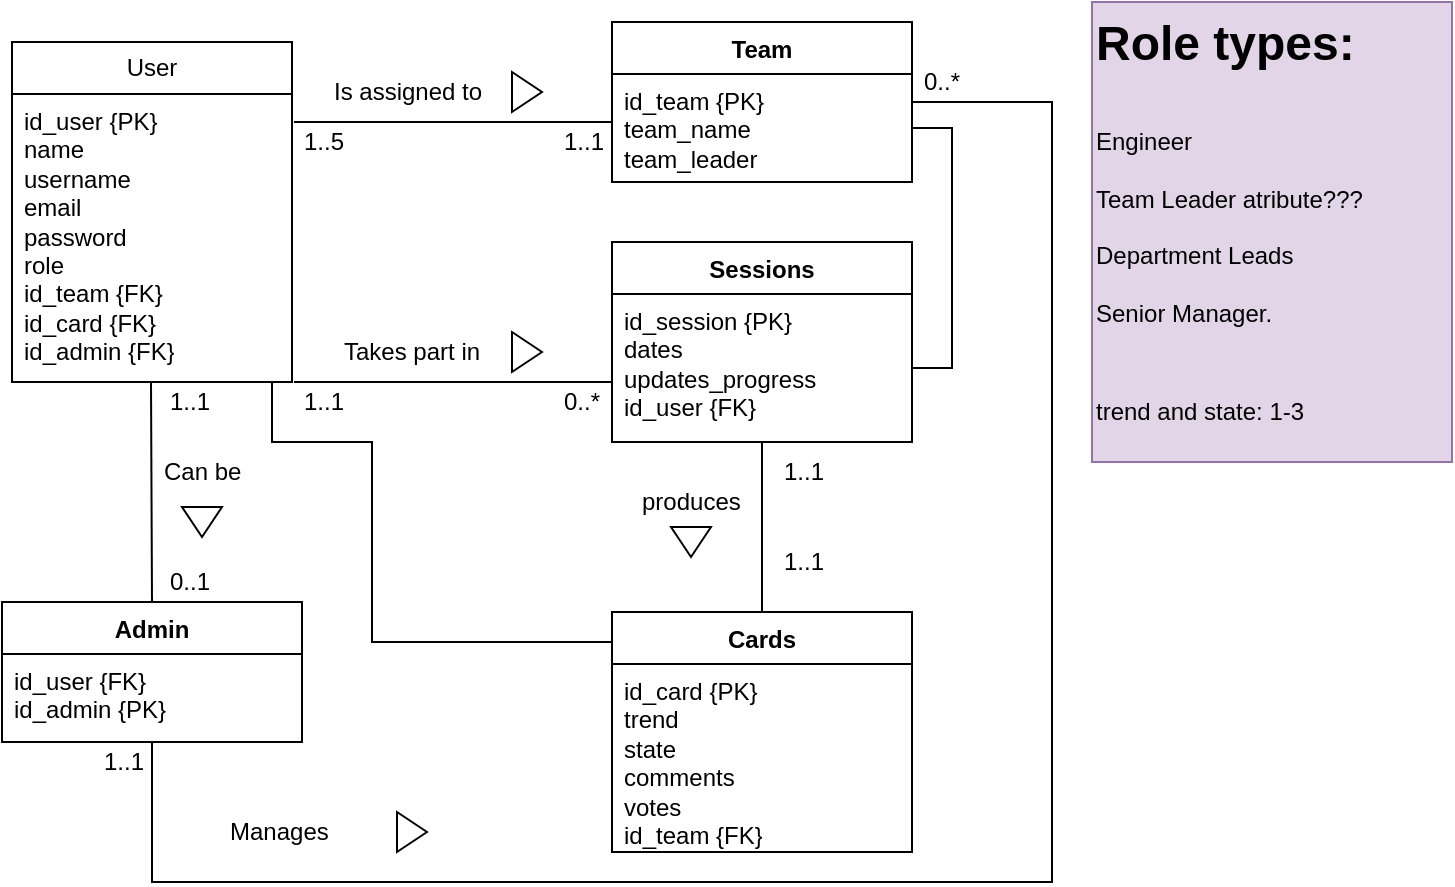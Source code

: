 <mxfile version="26.0.10">
  <diagram name="Page-1" id="9eBU3R_AnWCkEIKJGbm8">
    <mxGraphModel dx="983" dy="544" grid="1" gridSize="10" guides="1" tooltips="1" connect="1" arrows="1" fold="1" page="1" pageScale="1" pageWidth="827" pageHeight="1169" math="0" shadow="0">
      <root>
        <mxCell id="0" />
        <mxCell id="1" parent="0" />
        <mxCell id="3t3Ay2Q8ecQ7W4Vr8PqS-1" value="User" style="swimlane;fontStyle=0;childLayout=stackLayout;horizontal=1;startSize=26;fillColor=none;horizontalStack=0;resizeParent=1;resizeParentMax=0;resizeLast=0;collapsible=1;marginBottom=0;whiteSpace=wrap;html=1;" parent="1" vertex="1">
          <mxGeometry x="80" y="40" width="140" height="170" as="geometry" />
        </mxCell>
        <mxCell id="3t3Ay2Q8ecQ7W4Vr8PqS-2" value="id_user {PK}&lt;div&gt;name&lt;/div&gt;&lt;div&gt;username&lt;/div&gt;&lt;div&gt;email&lt;/div&gt;&lt;div&gt;password&lt;/div&gt;&lt;div&gt;role&lt;/div&gt;&lt;div&gt;id_team {FK}&lt;/div&gt;&lt;div&gt;id_card {FK}&lt;/div&gt;&lt;div&gt;id_admin {FK}&lt;/div&gt;" style="text;strokeColor=none;fillColor=none;align=left;verticalAlign=top;spacingLeft=4;spacingRight=4;overflow=hidden;rotatable=0;points=[[0,0.5],[1,0.5]];portConstraint=eastwest;whiteSpace=wrap;html=1;" parent="3t3Ay2Q8ecQ7W4Vr8PqS-1" vertex="1">
          <mxGeometry y="26" width="140" height="144" as="geometry" />
        </mxCell>
        <mxCell id="3t3Ay2Q8ecQ7W4Vr8PqS-5" value="Admin" style="swimlane;fontStyle=1;align=center;verticalAlign=top;childLayout=stackLayout;horizontal=1;startSize=26;horizontalStack=0;resizeParent=1;resizeParentMax=0;resizeLast=0;collapsible=1;marginBottom=0;whiteSpace=wrap;html=1;" parent="1" vertex="1">
          <mxGeometry x="75" y="320" width="150" height="70" as="geometry" />
        </mxCell>
        <mxCell id="3t3Ay2Q8ecQ7W4Vr8PqS-6" value="id_user {FK}&lt;br&gt;id_admin {PK}" style="text;strokeColor=none;fillColor=none;align=left;verticalAlign=top;spacingLeft=4;spacingRight=4;overflow=hidden;rotatable=0;points=[[0,0.5],[1,0.5]];portConstraint=eastwest;whiteSpace=wrap;html=1;" parent="3t3Ay2Q8ecQ7W4Vr8PqS-5" vertex="1">
          <mxGeometry y="26" width="150" height="44" as="geometry" />
        </mxCell>
        <mxCell id="3t3Ay2Q8ecQ7W4Vr8PqS-22" value="Sessions" style="swimlane;fontStyle=1;align=center;verticalAlign=top;childLayout=stackLayout;horizontal=1;startSize=26;horizontalStack=0;resizeParent=1;resizeParentMax=0;resizeLast=0;collapsible=1;marginBottom=0;whiteSpace=wrap;html=1;" parent="1" vertex="1">
          <mxGeometry x="380" y="140" width="150" height="100" as="geometry" />
        </mxCell>
        <mxCell id="3t3Ay2Q8ecQ7W4Vr8PqS-23" value="id_session {PK}&lt;div&gt;dates&lt;/div&gt;&lt;div&gt;updates_progress&lt;/div&gt;&lt;div&gt;id_user {FK}&lt;/div&gt;" style="text;strokeColor=none;fillColor=none;align=left;verticalAlign=top;spacingLeft=4;spacingRight=4;overflow=hidden;rotatable=0;points=[[0,0.5],[1,0.5]];portConstraint=eastwest;whiteSpace=wrap;html=1;" parent="3t3Ay2Q8ecQ7W4Vr8PqS-22" vertex="1">
          <mxGeometry y="26" width="150" height="74" as="geometry" />
        </mxCell>
        <mxCell id="3t3Ay2Q8ecQ7W4Vr8PqS-24" value="Cards" style="swimlane;fontStyle=1;align=center;verticalAlign=top;childLayout=stackLayout;horizontal=1;startSize=26;horizontalStack=0;resizeParent=1;resizeParentMax=0;resizeLast=0;collapsible=1;marginBottom=0;whiteSpace=wrap;html=1;" parent="1" vertex="1">
          <mxGeometry x="380" y="325" width="150" height="120" as="geometry" />
        </mxCell>
        <mxCell id="3t3Ay2Q8ecQ7W4Vr8PqS-25" value="id_card {PK}&lt;div&gt;trend&lt;/div&gt;&lt;div&gt;state&lt;/div&gt;&lt;div&gt;comments&lt;/div&gt;&lt;div&gt;votes&lt;br&gt;&lt;div&gt;id_team {FK}&lt;/div&gt;&lt;/div&gt;" style="text;strokeColor=none;fillColor=none;align=left;verticalAlign=top;spacingLeft=4;spacingRight=4;overflow=hidden;rotatable=0;points=[[0,0.5],[1,0.5]];portConstraint=eastwest;whiteSpace=wrap;html=1;" parent="3t3Ay2Q8ecQ7W4Vr8PqS-24" vertex="1">
          <mxGeometry y="26" width="150" height="94" as="geometry" />
        </mxCell>
        <mxCell id="7pI5_KOabMek56JXO_N4-3" style="edgeStyle=orthogonalEdgeStyle;rounded=0;orthogonalLoop=1;jettySize=auto;html=1;endArrow=none;startFill=0;" edge="1" parent="1" source="3t3Ay2Q8ecQ7W4Vr8PqS-26" target="3t3Ay2Q8ecQ7W4Vr8PqS-6">
          <mxGeometry relative="1" as="geometry">
            <Array as="points">
              <mxPoint x="600" y="70" />
              <mxPoint x="600" y="460" />
            </Array>
          </mxGeometry>
        </mxCell>
        <mxCell id="3t3Ay2Q8ecQ7W4Vr8PqS-26" value="Team" style="swimlane;fontStyle=1;align=center;verticalAlign=top;childLayout=stackLayout;horizontal=1;startSize=26;horizontalStack=0;resizeParent=1;resizeParentMax=0;resizeLast=0;collapsible=1;marginBottom=0;whiteSpace=wrap;html=1;" parent="1" vertex="1">
          <mxGeometry x="380" y="30" width="150" height="80" as="geometry" />
        </mxCell>
        <mxCell id="3t3Ay2Q8ecQ7W4Vr8PqS-27" value="id_team {PK}&lt;div&gt;team_name&lt;/div&gt;&lt;div&gt;team_leader&lt;/div&gt;" style="text;strokeColor=none;fillColor=none;align=left;verticalAlign=top;spacingLeft=4;spacingRight=4;overflow=hidden;rotatable=0;points=[[0,0.5],[1,0.5]];portConstraint=eastwest;whiteSpace=wrap;html=1;" parent="3t3Ay2Q8ecQ7W4Vr8PqS-26" vertex="1">
          <mxGeometry y="26" width="150" height="54" as="geometry" />
        </mxCell>
        <mxCell id="3t3Ay2Q8ecQ7W4Vr8PqS-29" value="" style="endArrow=none;html=1;rounded=0;exitX=0.5;exitY=0;exitDx=0;exitDy=0;" parent="1" source="3t3Ay2Q8ecQ7W4Vr8PqS-5" edge="1">
          <mxGeometry width="50" height="50" relative="1" as="geometry">
            <mxPoint x="149.5" y="300" as="sourcePoint" />
            <mxPoint x="149.5" y="210" as="targetPoint" />
          </mxGeometry>
        </mxCell>
        <mxCell id="3t3Ay2Q8ecQ7W4Vr8PqS-30" value="" style="triangle;whiteSpace=wrap;html=1;rotation=90;fillColor=light-dark(#FFFFFF,#FFFFFF);" parent="1" vertex="1">
          <mxGeometry x="167.5" y="270" width="15" height="20" as="geometry" />
        </mxCell>
        <mxCell id="3t3Ay2Q8ecQ7W4Vr8PqS-31" value="Can be" style="text;strokeColor=none;fillColor=none;align=left;verticalAlign=middle;spacingLeft=4;spacingRight=4;overflow=hidden;points=[[0,0.5],[1,0.5]];portConstraint=eastwest;rotatable=0;whiteSpace=wrap;html=1;" parent="1" vertex="1">
          <mxGeometry x="150" y="240" width="50" height="30" as="geometry" />
        </mxCell>
        <mxCell id="3t3Ay2Q8ecQ7W4Vr8PqS-32" value="1..1" style="text;strokeColor=none;fillColor=none;align=left;verticalAlign=middle;spacingLeft=4;spacingRight=4;overflow=hidden;points=[[0,0.5],[1,0.5]];portConstraint=eastwest;rotatable=0;whiteSpace=wrap;html=1;" parent="1" vertex="1">
          <mxGeometry x="152.5" y="210" width="30" height="20" as="geometry" />
        </mxCell>
        <mxCell id="3t3Ay2Q8ecQ7W4Vr8PqS-33" value="0..1" style="text;strokeColor=none;fillColor=none;align=left;verticalAlign=middle;spacingLeft=4;spacingRight=4;overflow=hidden;points=[[0,0.5],[1,0.5]];portConstraint=eastwest;rotatable=0;whiteSpace=wrap;html=1;" parent="1" vertex="1">
          <mxGeometry x="152.5" y="300" width="30" height="20" as="geometry" />
        </mxCell>
        <mxCell id="3t3Ay2Q8ecQ7W4Vr8PqS-34" value="" style="endArrow=none;html=1;rounded=0;exitX=1.007;exitY=0.097;exitDx=0;exitDy=0;exitPerimeter=0;" parent="1" source="3t3Ay2Q8ecQ7W4Vr8PqS-2" edge="1">
          <mxGeometry width="50" height="50" relative="1" as="geometry">
            <mxPoint x="240" y="80" as="sourcePoint" />
            <mxPoint x="380" y="80" as="targetPoint" />
          </mxGeometry>
        </mxCell>
        <mxCell id="3t3Ay2Q8ecQ7W4Vr8PqS-35" value="1..1" style="text;strokeColor=none;fillColor=none;align=left;verticalAlign=middle;spacingLeft=4;spacingRight=4;overflow=hidden;points=[[0,0.5],[1,0.5]];portConstraint=eastwest;rotatable=0;whiteSpace=wrap;html=1;" parent="1" vertex="1">
          <mxGeometry x="350" y="80" width="30" height="20" as="geometry" />
        </mxCell>
        <mxCell id="3t3Ay2Q8ecQ7W4Vr8PqS-36" value="1..5" style="text;strokeColor=none;fillColor=none;align=left;verticalAlign=middle;spacingLeft=4;spacingRight=4;overflow=hidden;points=[[0,0.5],[1,0.5]];portConstraint=eastwest;rotatable=0;whiteSpace=wrap;html=1;" parent="1" vertex="1">
          <mxGeometry x="220" y="80" width="30" height="20" as="geometry" />
        </mxCell>
        <mxCell id="3t3Ay2Q8ecQ7W4Vr8PqS-37" value="Is assigned to" style="text;strokeColor=none;fillColor=none;align=left;verticalAlign=middle;spacingLeft=4;spacingRight=4;overflow=hidden;points=[[0,0.5],[1,0.5]];portConstraint=eastwest;rotatable=0;whiteSpace=wrap;html=1;" parent="1" vertex="1">
          <mxGeometry x="235" y="50" width="100" height="30" as="geometry" />
        </mxCell>
        <mxCell id="3t3Ay2Q8ecQ7W4Vr8PqS-38" value="" style="triangle;whiteSpace=wrap;html=1;rotation=0;fillColor=light-dark(#FFFFFF,#FFFFFF);" parent="1" vertex="1">
          <mxGeometry x="330" y="55" width="15" height="20" as="geometry" />
        </mxCell>
        <mxCell id="3t3Ay2Q8ecQ7W4Vr8PqS-40" value="" style="endArrow=none;html=1;rounded=0;exitX=1.007;exitY=0.097;exitDx=0;exitDy=0;exitPerimeter=0;" parent="1" edge="1">
          <mxGeometry width="50" height="50" relative="1" as="geometry">
            <mxPoint x="221" y="210" as="sourcePoint" />
            <mxPoint x="380" y="210" as="targetPoint" />
          </mxGeometry>
        </mxCell>
        <mxCell id="3t3Ay2Q8ecQ7W4Vr8PqS-41" value="0..*" style="text;strokeColor=none;fillColor=none;align=left;verticalAlign=middle;spacingLeft=4;spacingRight=4;overflow=hidden;points=[[0,0.5],[1,0.5]];portConstraint=eastwest;rotatable=0;whiteSpace=wrap;html=1;" parent="1" vertex="1">
          <mxGeometry x="350" y="210" width="30" height="20" as="geometry" />
        </mxCell>
        <mxCell id="3t3Ay2Q8ecQ7W4Vr8PqS-42" value="1..1" style="text;strokeColor=none;fillColor=none;align=left;verticalAlign=middle;spacingLeft=4;spacingRight=4;overflow=hidden;points=[[0,0.5],[1,0.5]];portConstraint=eastwest;rotatable=0;whiteSpace=wrap;html=1;" parent="1" vertex="1">
          <mxGeometry x="220" y="210" width="30" height="20" as="geometry" />
        </mxCell>
        <mxCell id="3t3Ay2Q8ecQ7W4Vr8PqS-43" value="Takes part in" style="text;strokeColor=none;fillColor=none;align=left;verticalAlign=middle;spacingLeft=4;spacingRight=4;overflow=hidden;points=[[0,0.5],[1,0.5]];portConstraint=eastwest;rotatable=0;whiteSpace=wrap;html=1;" parent="1" vertex="1">
          <mxGeometry x="240" y="180" width="90" height="30" as="geometry" />
        </mxCell>
        <mxCell id="3t3Ay2Q8ecQ7W4Vr8PqS-44" value="" style="triangle;whiteSpace=wrap;html=1;rotation=0;fillColor=light-dark(#FFFFFF,#FFFFFF);" parent="1" vertex="1">
          <mxGeometry x="330" y="185" width="15" height="20" as="geometry" />
        </mxCell>
        <mxCell id="3t3Ay2Q8ecQ7W4Vr8PqS-45" value="" style="endArrow=none;html=1;rounded=0;exitX=0.5;exitY=0;exitDx=0;exitDy=0;entryX=0.5;entryY=1;entryDx=0;entryDy=0;entryPerimeter=0;" parent="1" source="3t3Ay2Q8ecQ7W4Vr8PqS-24" target="3t3Ay2Q8ecQ7W4Vr8PqS-23" edge="1">
          <mxGeometry width="50" height="50" relative="1" as="geometry">
            <mxPoint x="410" y="290" as="sourcePoint" />
            <mxPoint x="460" y="240" as="targetPoint" />
          </mxGeometry>
        </mxCell>
        <mxCell id="3t3Ay2Q8ecQ7W4Vr8PqS-46" value="" style="triangle;whiteSpace=wrap;html=1;rotation=90;fillColor=light-dark(#FFFFFF,#FFFFFF);" parent="1" vertex="1">
          <mxGeometry x="412" y="280" width="15" height="20" as="geometry" />
        </mxCell>
        <mxCell id="3t3Ay2Q8ecQ7W4Vr8PqS-47" value="produces" style="text;strokeColor=none;fillColor=none;align=left;verticalAlign=middle;spacingLeft=4;spacingRight=4;overflow=hidden;points=[[0,0.5],[1,0.5]];portConstraint=eastwest;rotatable=0;whiteSpace=wrap;html=1;" parent="1" vertex="1">
          <mxGeometry x="389" y="255" width="61" height="30" as="geometry" />
        </mxCell>
        <mxCell id="3t3Ay2Q8ecQ7W4Vr8PqS-48" value="1..1" style="text;strokeColor=none;fillColor=none;align=left;verticalAlign=middle;spacingLeft=4;spacingRight=4;overflow=hidden;points=[[0,0.5],[1,0.5]];portConstraint=eastwest;rotatable=0;whiteSpace=wrap;html=1;" parent="1" vertex="1">
          <mxGeometry x="460" y="245" width="30" height="20" as="geometry" />
        </mxCell>
        <mxCell id="3t3Ay2Q8ecQ7W4Vr8PqS-49" value="1..1" style="text;strokeColor=none;fillColor=none;align=left;verticalAlign=middle;spacingLeft=4;spacingRight=4;overflow=hidden;points=[[0,0.5],[1,0.5]];portConstraint=eastwest;rotatable=0;whiteSpace=wrap;html=1;" parent="1" vertex="1">
          <mxGeometry x="460" y="290" width="30" height="20" as="geometry" />
        </mxCell>
        <mxCell id="7pI5_KOabMek56JXO_N4-1" value="&lt;h1 style=&quot;margin-top: 0px;&quot;&gt;&lt;span style=&quot;background-color: transparent; color: light-dark(rgb(0, 0, 0), rgb(255, 255, 255));&quot;&gt;Role types:&lt;/span&gt;&lt;/h1&gt;&lt;h1 style=&quot;margin-top: 0px;&quot;&gt;&lt;span style=&quot;background-color: transparent; color: light-dark(rgb(0, 0, 0), rgb(255, 255, 255)); font-size: 12px; font-weight: normal;&quot;&gt;Engineer&lt;br&gt;&lt;/span&gt;&lt;span style=&quot;background-color: transparent; color: light-dark(rgb(0, 0, 0), rgb(255, 255, 255)); font-size: 12px; font-weight: normal;&quot;&gt;Team Leader atribute???&lt;br&gt;Department Leads&lt;br&gt;Senior Manager.&lt;/span&gt;&lt;/h1&gt;&lt;div&gt;&lt;span style=&quot;background-color: transparent; color: light-dark(rgb(0, 0, 0), rgb(255, 255, 255)); font-size: 12px; font-weight: normal;&quot;&gt;&lt;br&gt;&lt;/span&gt;&lt;/div&gt;&lt;div&gt;&lt;span style=&quot;background-color: transparent; color: light-dark(rgb(0, 0, 0), rgb(255, 255, 255)); font-size: 12px; font-weight: normal;&quot;&gt;trend and state: 1-3&lt;/span&gt;&lt;/div&gt;" style="text;html=1;whiteSpace=wrap;overflow=hidden;rounded=0;fillColor=#e1d5e7;strokeColor=#9673a6;" vertex="1" parent="1">
          <mxGeometry x="620" y="20" width="180" height="230" as="geometry" />
        </mxCell>
        <mxCell id="7pI5_KOabMek56JXO_N4-4" style="edgeStyle=orthogonalEdgeStyle;rounded=0;orthogonalLoop=1;jettySize=auto;html=1;entryX=1;entryY=0.5;entryDx=0;entryDy=0;endArrow=none;startFill=0;" edge="1" parent="1" source="3t3Ay2Q8ecQ7W4Vr8PqS-27" target="3t3Ay2Q8ecQ7W4Vr8PqS-23">
          <mxGeometry relative="1" as="geometry">
            <Array as="points">
              <mxPoint x="550" y="83" />
              <mxPoint x="550" y="203" />
            </Array>
          </mxGeometry>
        </mxCell>
        <mxCell id="7pI5_KOabMek56JXO_N4-6" value="Manages" style="text;strokeColor=none;fillColor=none;align=left;verticalAlign=middle;spacingLeft=4;spacingRight=4;overflow=hidden;points=[[0,0.5],[1,0.5]];portConstraint=eastwest;rotatable=0;whiteSpace=wrap;html=1;" vertex="1" parent="1">
          <mxGeometry x="182.5" y="420" width="90" height="30" as="geometry" />
        </mxCell>
        <mxCell id="7pI5_KOabMek56JXO_N4-7" value="" style="triangle;whiteSpace=wrap;html=1;rotation=0;fillColor=light-dark(#FFFFFF,#FFFFFF);" vertex="1" parent="1">
          <mxGeometry x="272.5" y="425" width="15" height="20" as="geometry" />
        </mxCell>
        <mxCell id="7pI5_KOabMek56JXO_N4-8" style="edgeStyle=orthogonalEdgeStyle;rounded=0;orthogonalLoop=1;jettySize=auto;html=1;endArrow=none;startFill=0;entryX=0;entryY=0.045;entryDx=0;entryDy=0;entryPerimeter=0;" edge="1" parent="1" source="3t3Ay2Q8ecQ7W4Vr8PqS-2" target="3t3Ay2Q8ecQ7W4Vr8PqS-25">
          <mxGeometry relative="1" as="geometry">
            <Array as="points">
              <mxPoint x="210" y="240" />
              <mxPoint x="260" y="240" />
              <mxPoint x="260" y="340" />
              <mxPoint x="380" y="340" />
            </Array>
          </mxGeometry>
        </mxCell>
        <mxCell id="7pI5_KOabMek56JXO_N4-10" value="1..1" style="text;strokeColor=none;fillColor=none;align=left;verticalAlign=middle;spacingLeft=4;spacingRight=4;overflow=hidden;points=[[0,0.5],[1,0.5]];portConstraint=eastwest;rotatable=0;whiteSpace=wrap;html=1;" vertex="1" parent="1">
          <mxGeometry x="120" y="390" width="30" height="20" as="geometry" />
        </mxCell>
        <mxCell id="7pI5_KOabMek56JXO_N4-11" value="0..*" style="text;strokeColor=none;fillColor=none;align=left;verticalAlign=middle;spacingLeft=4;spacingRight=4;overflow=hidden;points=[[0,0.5],[1,0.5]];portConstraint=eastwest;rotatable=0;whiteSpace=wrap;html=1;" vertex="1" parent="1">
          <mxGeometry x="530" y="50" width="30" height="20" as="geometry" />
        </mxCell>
      </root>
    </mxGraphModel>
  </diagram>
</mxfile>
